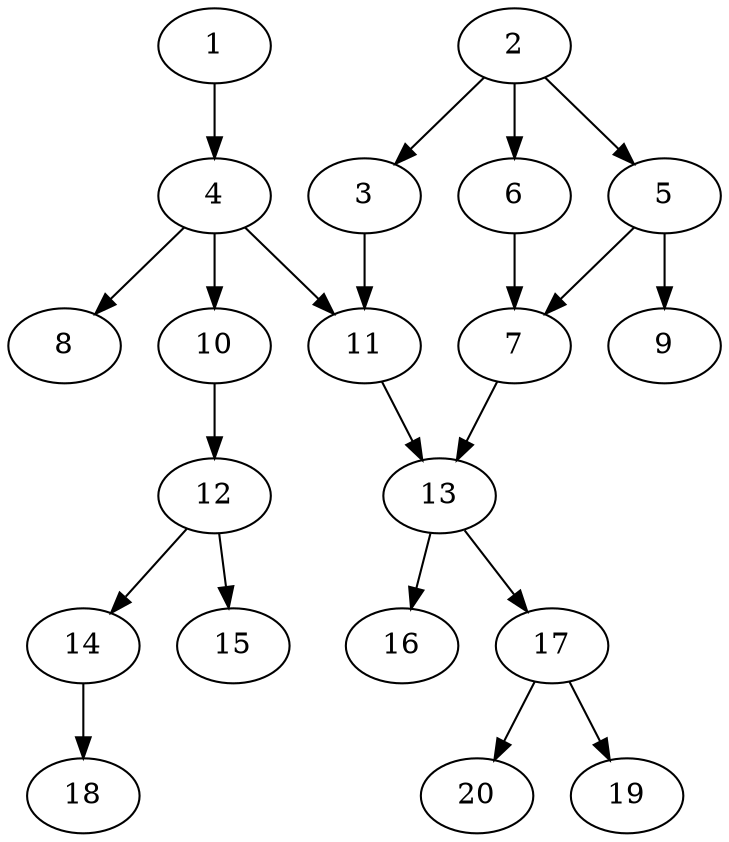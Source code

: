 // DAG automatically generated by daggen at Wed Jul 24 22:10:09 2019
// ./daggen --dot -n 20 --ccr 0.3 --fat 0.5 --regular 0.5 --density 0.5 --mindata 5242880 --maxdata 52428800 
digraph G {
  1 [size="136161280", alpha="0.17", expect_size="40848384"] 
  1 -> 4 [size ="40848384"]
  2 [size="87053653", alpha="0.10", expect_size="26116096"] 
  2 -> 3 [size ="26116096"]
  2 -> 5 [size ="26116096"]
  2 -> 6 [size ="26116096"]
  3 [size="155777707", alpha="0.15", expect_size="46733312"] 
  3 -> 11 [size ="46733312"]
  4 [size="57449813", alpha="0.06", expect_size="17234944"] 
  4 -> 8 [size ="17234944"]
  4 -> 10 [size ="17234944"]
  4 -> 11 [size ="17234944"]
  5 [size="37901653", alpha="0.11", expect_size="11370496"] 
  5 -> 7 [size ="11370496"]
  5 -> 9 [size ="11370496"]
  6 [size="54169600", alpha="0.13", expect_size="16250880"] 
  6 -> 7 [size ="16250880"]
  7 [size="72598187", alpha="0.16", expect_size="21779456"] 
  7 -> 13 [size ="21779456"]
  8 [size="95511893", alpha="0.16", expect_size="28653568"] 
  9 [size="141168640", alpha="0.11", expect_size="42350592"] 
  10 [size="138779307", alpha="0.01", expect_size="41633792"] 
  10 -> 12 [size ="41633792"]
  11 [size="30580053", alpha="0.02", expect_size="9174016"] 
  11 -> 13 [size ="9174016"]
  12 [size="163727360", alpha="0.02", expect_size="49118208"] 
  12 -> 14 [size ="49118208"]
  12 -> 15 [size ="49118208"]
  13 [size="84893013", alpha="0.18", expect_size="25467904"] 
  13 -> 16 [size ="25467904"]
  13 -> 17 [size ="25467904"]
  14 [size="41840640", alpha="0.14", expect_size="12552192"] 
  14 -> 18 [size ="12552192"]
  15 [size="89176747", alpha="0.17", expect_size="26753024"] 
  16 [size="18292053", alpha="0.02", expect_size="5487616"] 
  17 [size="122303147", alpha="0.19", expect_size="36690944"] 
  17 -> 19 [size ="36690944"]
  17 -> 20 [size ="36690944"]
  18 [size="87057067", alpha="0.17", expect_size="26117120"] 
  19 [size="56883200", alpha="0.15", expect_size="17064960"] 
  20 [size="140028587", alpha="0.14", expect_size="42008576"] 
}
